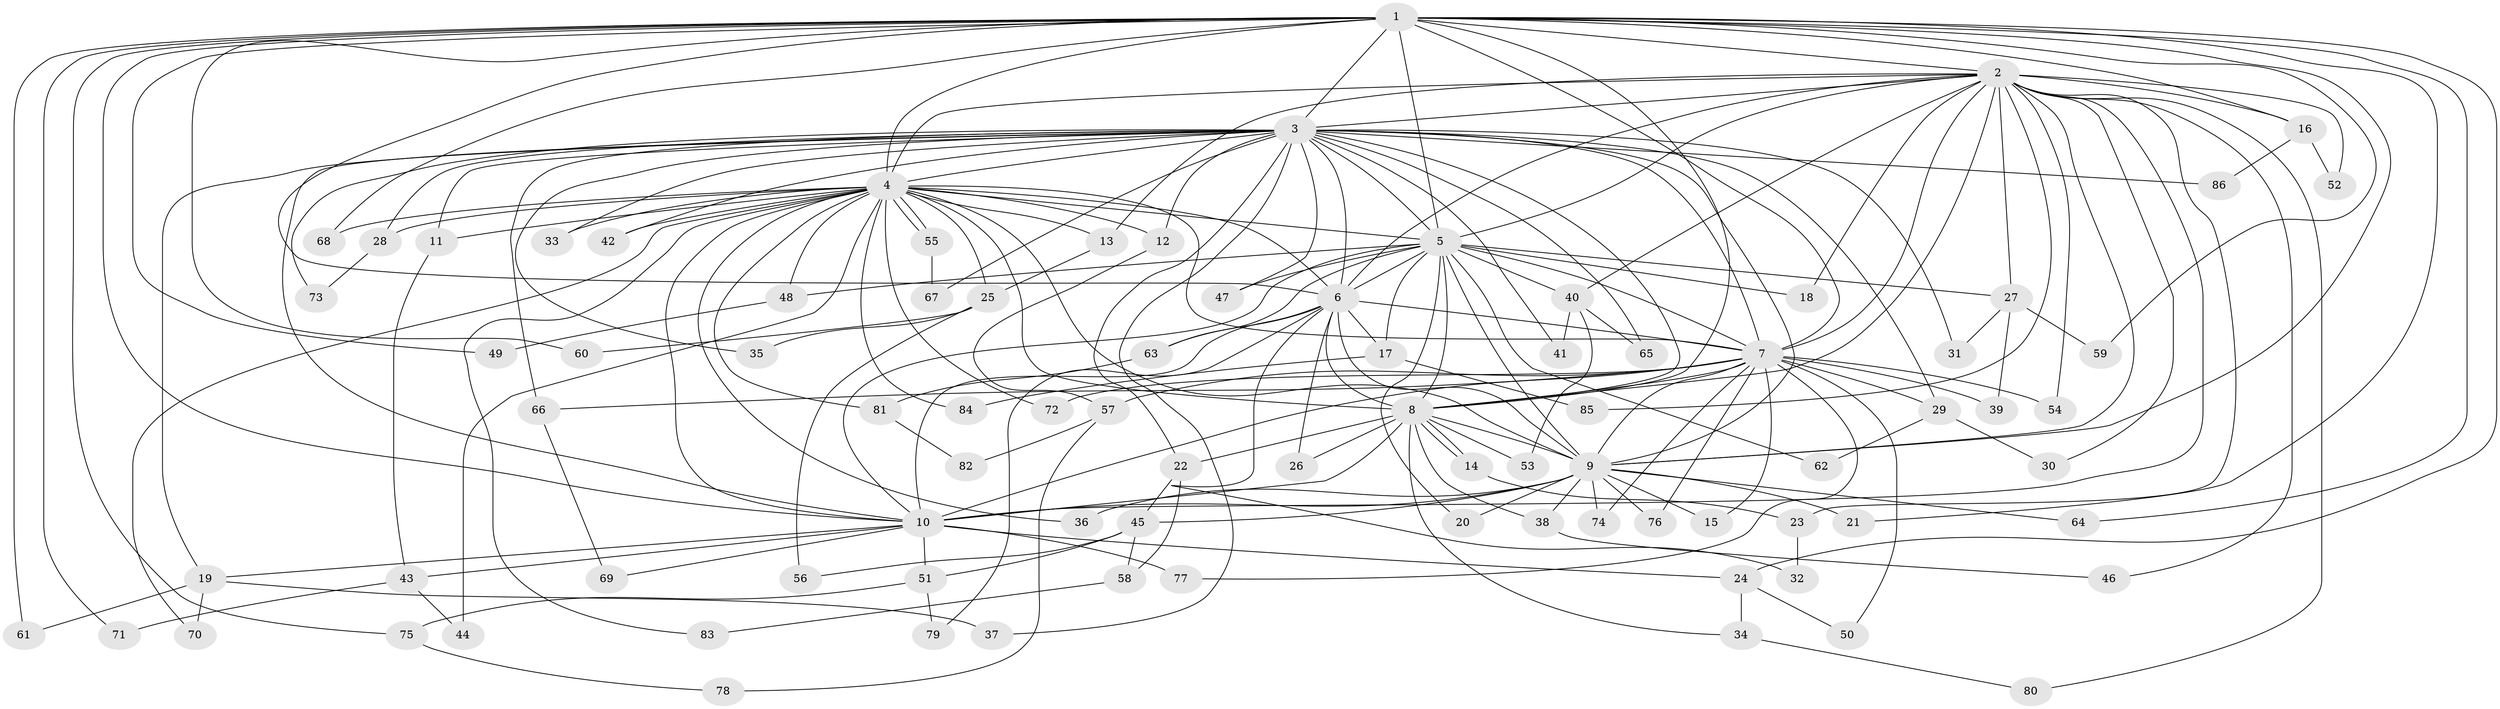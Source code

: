 // Generated by graph-tools (version 1.1) at 2025/25/03/09/25 03:25:39]
// undirected, 86 vertices, 197 edges
graph export_dot {
graph [start="1"]
  node [color=gray90,style=filled];
  1;
  2;
  3;
  4;
  5;
  6;
  7;
  8;
  9;
  10;
  11;
  12;
  13;
  14;
  15;
  16;
  17;
  18;
  19;
  20;
  21;
  22;
  23;
  24;
  25;
  26;
  27;
  28;
  29;
  30;
  31;
  32;
  33;
  34;
  35;
  36;
  37;
  38;
  39;
  40;
  41;
  42;
  43;
  44;
  45;
  46;
  47;
  48;
  49;
  50;
  51;
  52;
  53;
  54;
  55;
  56;
  57;
  58;
  59;
  60;
  61;
  62;
  63;
  64;
  65;
  66;
  67;
  68;
  69;
  70;
  71;
  72;
  73;
  74;
  75;
  76;
  77;
  78;
  79;
  80;
  81;
  82;
  83;
  84;
  85;
  86;
  1 -- 2;
  1 -- 3;
  1 -- 4;
  1 -- 5;
  1 -- 6;
  1 -- 7;
  1 -- 8;
  1 -- 9;
  1 -- 10;
  1 -- 16;
  1 -- 21;
  1 -- 24;
  1 -- 49;
  1 -- 59;
  1 -- 60;
  1 -- 61;
  1 -- 64;
  1 -- 68;
  1 -- 71;
  1 -- 75;
  2 -- 3;
  2 -- 4;
  2 -- 5;
  2 -- 6;
  2 -- 7;
  2 -- 8;
  2 -- 9;
  2 -- 10;
  2 -- 13;
  2 -- 16;
  2 -- 18;
  2 -- 23;
  2 -- 27;
  2 -- 30;
  2 -- 40;
  2 -- 46;
  2 -- 52;
  2 -- 54;
  2 -- 80;
  2 -- 85;
  3 -- 4;
  3 -- 5;
  3 -- 6;
  3 -- 7;
  3 -- 8;
  3 -- 9;
  3 -- 10;
  3 -- 11;
  3 -- 12;
  3 -- 19;
  3 -- 22;
  3 -- 28;
  3 -- 29;
  3 -- 31;
  3 -- 33;
  3 -- 35;
  3 -- 37;
  3 -- 41;
  3 -- 42;
  3 -- 47;
  3 -- 65;
  3 -- 66;
  3 -- 67;
  3 -- 73;
  3 -- 86;
  4 -- 5;
  4 -- 6;
  4 -- 7;
  4 -- 8;
  4 -- 9;
  4 -- 10;
  4 -- 11;
  4 -- 12;
  4 -- 13;
  4 -- 25;
  4 -- 28;
  4 -- 33;
  4 -- 36;
  4 -- 42;
  4 -- 44;
  4 -- 48;
  4 -- 55;
  4 -- 55;
  4 -- 68;
  4 -- 70;
  4 -- 72;
  4 -- 81;
  4 -- 83;
  4 -- 84;
  5 -- 6;
  5 -- 7;
  5 -- 8;
  5 -- 9;
  5 -- 10;
  5 -- 17;
  5 -- 18;
  5 -- 20;
  5 -- 27;
  5 -- 40;
  5 -- 47;
  5 -- 48;
  5 -- 62;
  5 -- 63;
  6 -- 7;
  6 -- 8;
  6 -- 9;
  6 -- 10;
  6 -- 17;
  6 -- 26;
  6 -- 32;
  6 -- 63;
  6 -- 79;
  7 -- 8;
  7 -- 9;
  7 -- 10;
  7 -- 15;
  7 -- 29;
  7 -- 39;
  7 -- 50;
  7 -- 54;
  7 -- 57;
  7 -- 66;
  7 -- 72;
  7 -- 74;
  7 -- 76;
  7 -- 77;
  8 -- 9;
  8 -- 10;
  8 -- 14;
  8 -- 14;
  8 -- 22;
  8 -- 26;
  8 -- 34;
  8 -- 38;
  8 -- 53;
  9 -- 10;
  9 -- 15;
  9 -- 20;
  9 -- 21;
  9 -- 36;
  9 -- 38;
  9 -- 45;
  9 -- 64;
  9 -- 74;
  9 -- 76;
  10 -- 19;
  10 -- 24;
  10 -- 43;
  10 -- 51;
  10 -- 69;
  10 -- 77;
  11 -- 43;
  12 -- 57;
  13 -- 25;
  14 -- 23;
  16 -- 52;
  16 -- 86;
  17 -- 84;
  17 -- 85;
  19 -- 37;
  19 -- 61;
  19 -- 70;
  22 -- 45;
  22 -- 58;
  23 -- 32;
  24 -- 34;
  24 -- 50;
  25 -- 35;
  25 -- 56;
  25 -- 60;
  27 -- 31;
  27 -- 39;
  27 -- 59;
  28 -- 73;
  29 -- 30;
  29 -- 62;
  34 -- 80;
  38 -- 46;
  40 -- 41;
  40 -- 53;
  40 -- 65;
  43 -- 44;
  43 -- 71;
  45 -- 51;
  45 -- 56;
  45 -- 58;
  48 -- 49;
  51 -- 75;
  51 -- 79;
  55 -- 67;
  57 -- 78;
  57 -- 82;
  58 -- 83;
  63 -- 81;
  66 -- 69;
  75 -- 78;
  81 -- 82;
}
